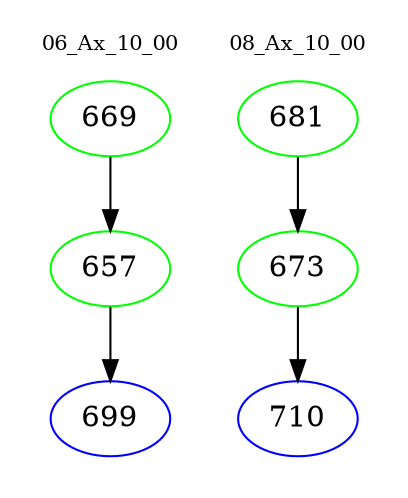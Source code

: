 digraph{
subgraph cluster_0 {
color = white
label = "06_Ax_10_00";
fontsize=10;
T0_669 [label="669", color="green"]
T0_669 -> T0_657 [color="black"]
T0_657 [label="657", color="green"]
T0_657 -> T0_699 [color="black"]
T0_699 [label="699", color="blue"]
}
subgraph cluster_1 {
color = white
label = "08_Ax_10_00";
fontsize=10;
T1_681 [label="681", color="green"]
T1_681 -> T1_673 [color="black"]
T1_673 [label="673", color="green"]
T1_673 -> T1_710 [color="black"]
T1_710 [label="710", color="blue"]
}
}
